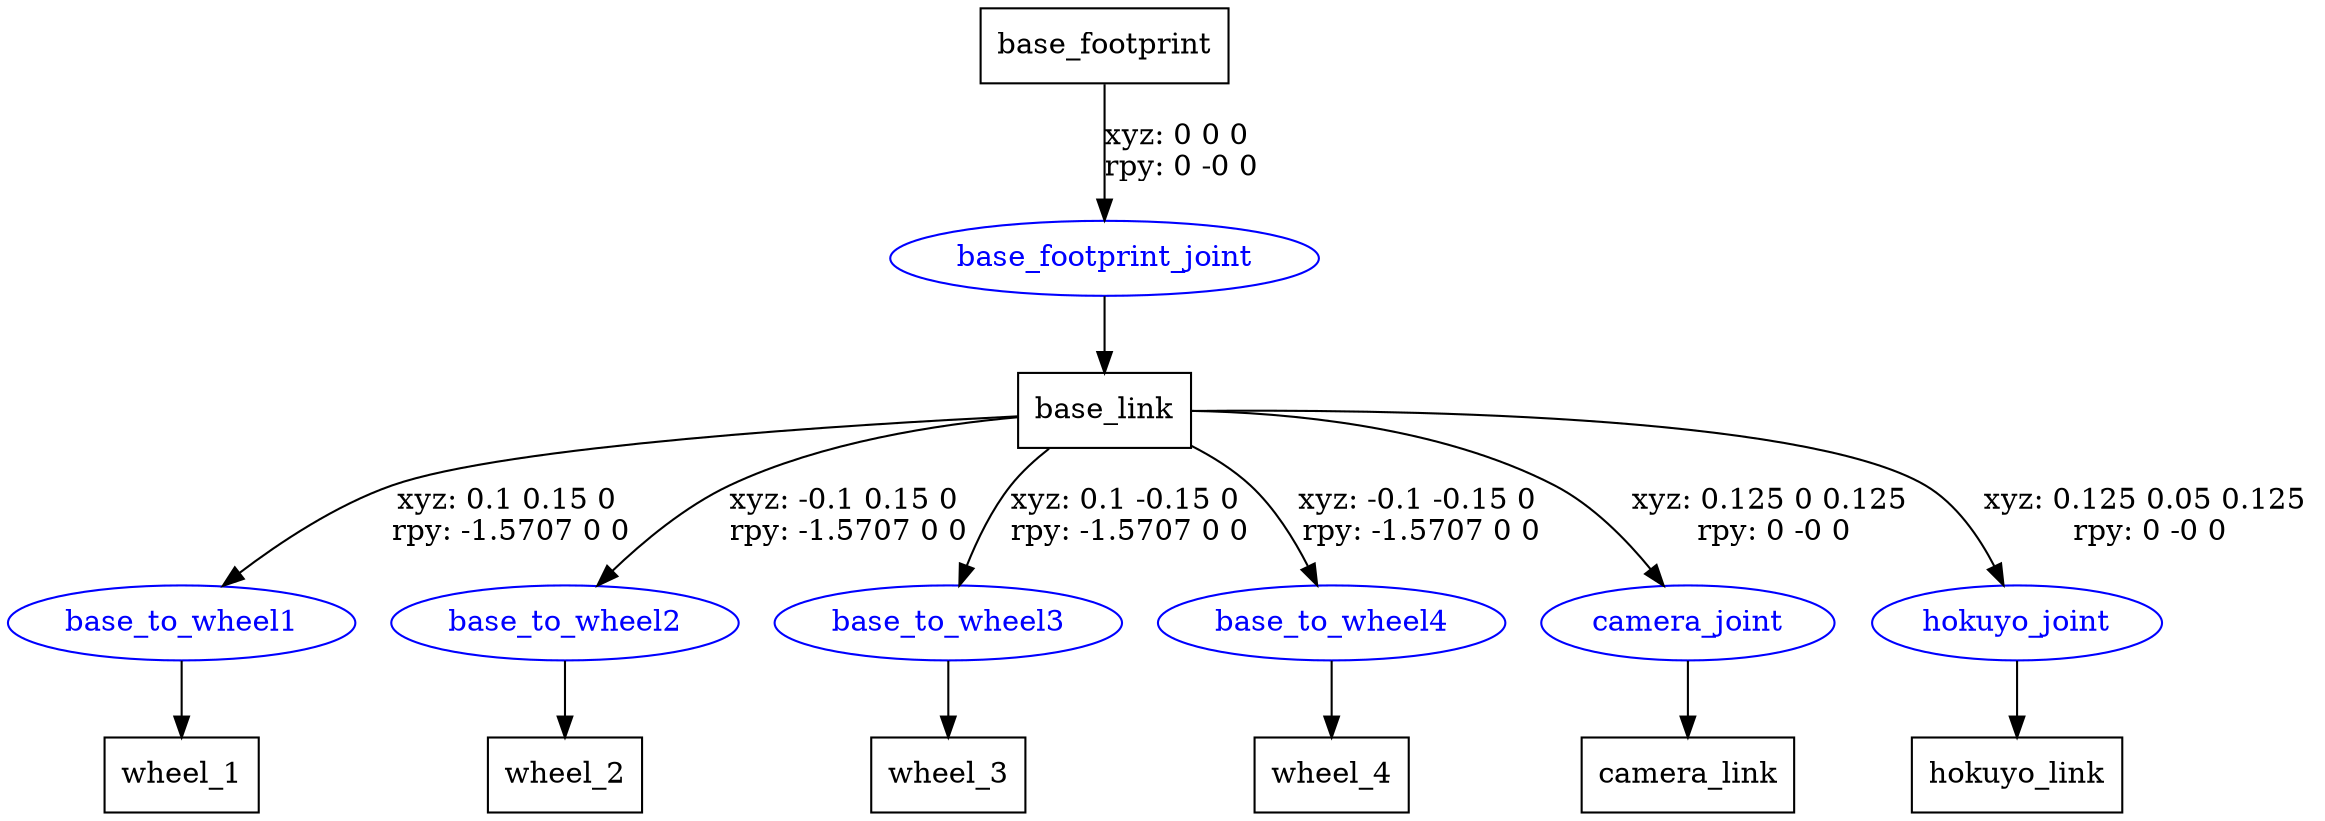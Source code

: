 digraph G {
node [shape=box];
"base_footprint" [label="base_footprint"];
"base_link" [label="base_link"];
"wheel_1" [label="wheel_1"];
"wheel_2" [label="wheel_2"];
"wheel_3" [label="wheel_3"];
"wheel_4" [label="wheel_4"];
"camera_link" [label="camera_link"];
"hokuyo_link" [label="hokuyo_link"];
node [shape=ellipse, color=blue, fontcolor=blue];
"base_footprint" -> "base_footprint_joint" [label="xyz: 0 0 0 \nrpy: 0 -0 0"]
"base_footprint_joint" -> "base_link"
"base_link" -> "base_to_wheel1" [label="xyz: 0.1 0.15 0 \nrpy: -1.5707 0 0"]
"base_to_wheel1" -> "wheel_1"
"base_link" -> "base_to_wheel2" [label="xyz: -0.1 0.15 0 \nrpy: -1.5707 0 0"]
"base_to_wheel2" -> "wheel_2"
"base_link" -> "base_to_wheel3" [label="xyz: 0.1 -0.15 0 \nrpy: -1.5707 0 0"]
"base_to_wheel3" -> "wheel_3"
"base_link" -> "base_to_wheel4" [label="xyz: -0.1 -0.15 0 \nrpy: -1.5707 0 0"]
"base_to_wheel4" -> "wheel_4"
"base_link" -> "camera_joint" [label="xyz: 0.125 0 0.125 \nrpy: 0 -0 0"]
"camera_joint" -> "camera_link"
"base_link" -> "hokuyo_joint" [label="xyz: 0.125 0.05 0.125 \nrpy: 0 -0 0"]
"hokuyo_joint" -> "hokuyo_link"
}
